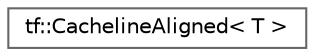 digraph "类继承关系图"
{
 // LATEX_PDF_SIZE
  bgcolor="transparent";
  edge [fontname=Helvetica,fontsize=10,labelfontname=Helvetica,labelfontsize=10];
  node [fontname=Helvetica,fontsize=10,shape=box,height=0.2,width=0.4];
  rankdir="LR";
  Node0 [id="Node000000",label="tf::CachelineAligned\< T \>",height=0.2,width=0.4,color="grey40", fillcolor="white", style="filled",URL="$structtf_1_1_cacheline_aligned.html",tooltip="struct to ensure cacheline-aligned storage for an object."];
}
